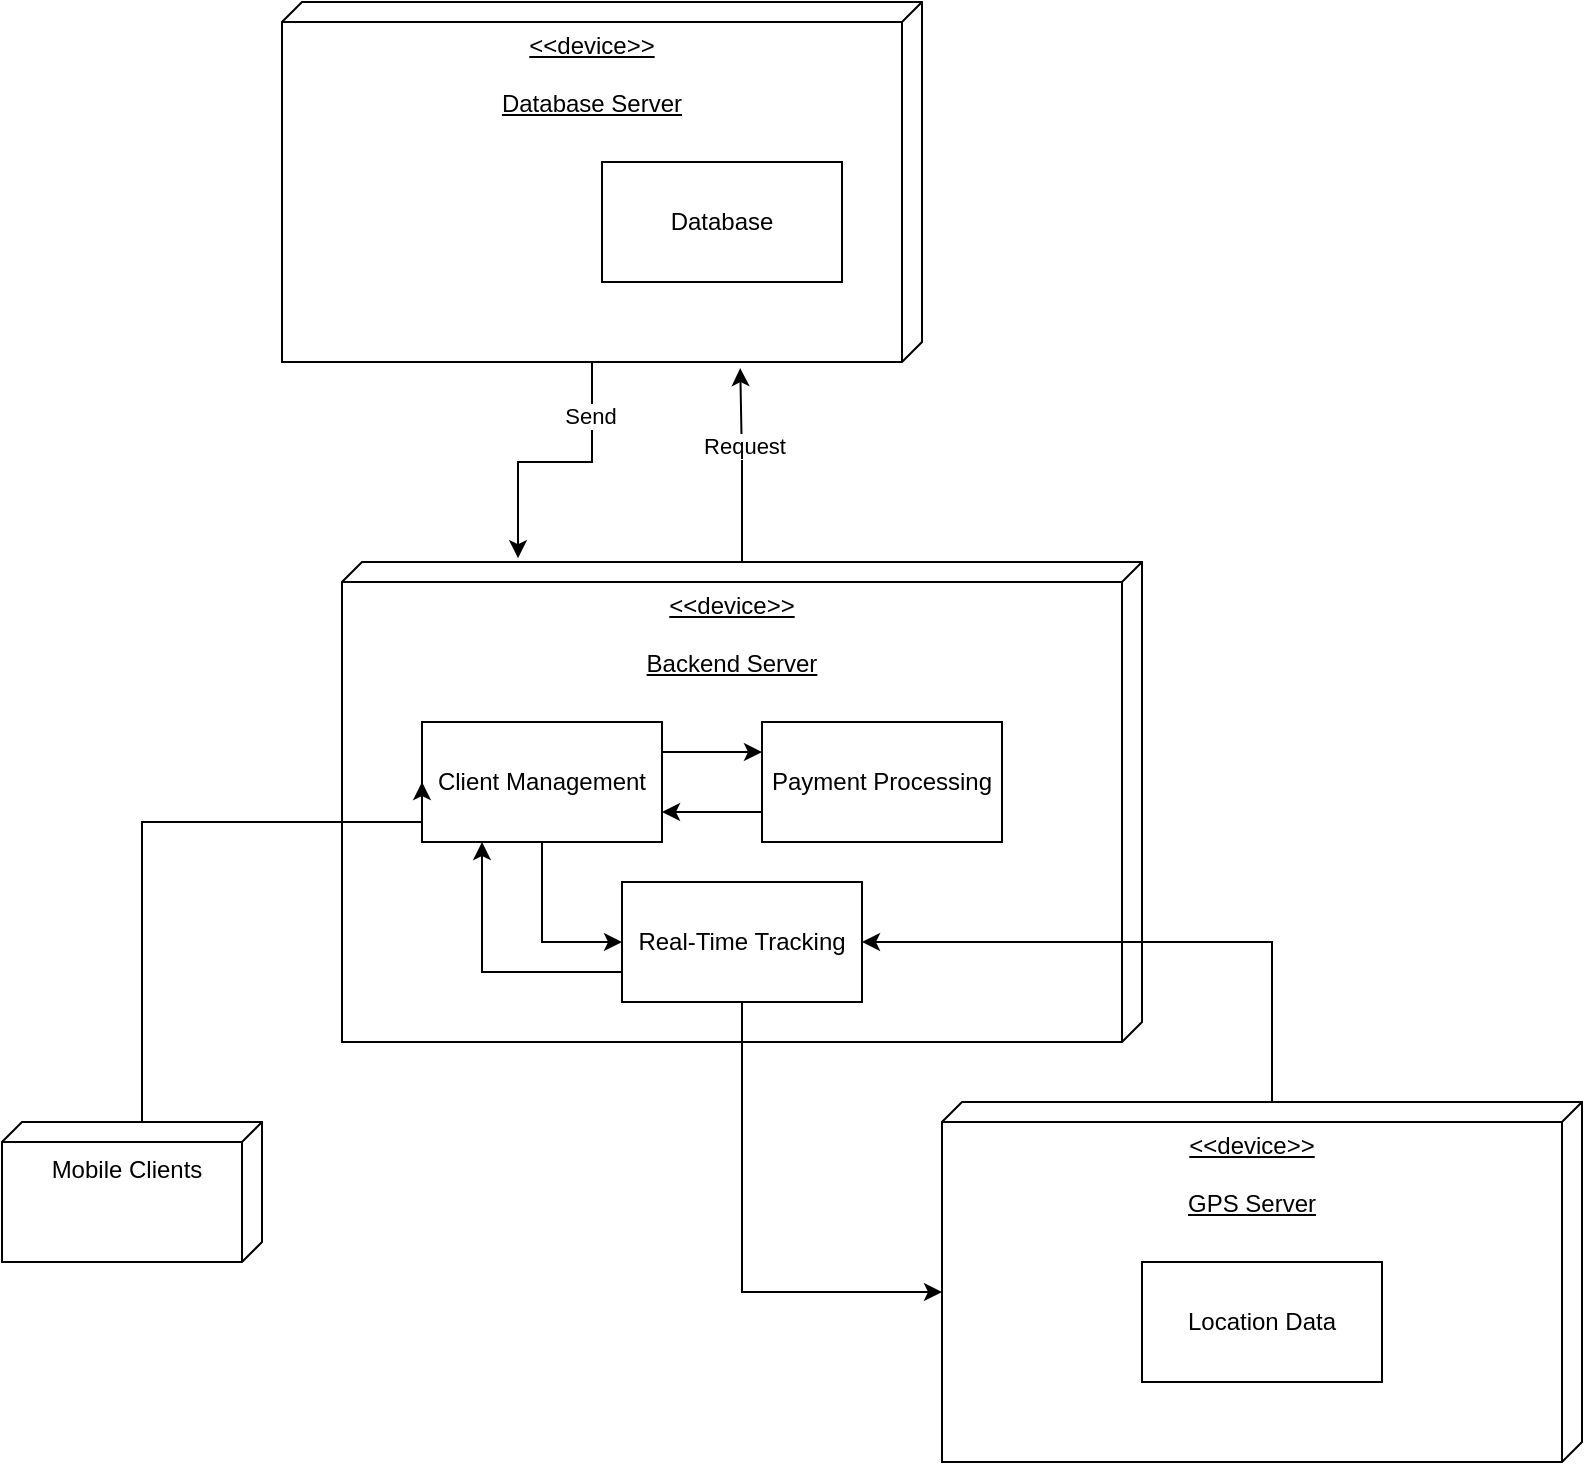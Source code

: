 <mxfile version="26.1.0">
  <diagram name="Page-1" id="35JzGls37Hoxh6enmsYt">
    <mxGraphModel dx="1451" dy="1988" grid="1" gridSize="10" guides="1" tooltips="1" connect="1" arrows="1" fold="1" page="1" pageScale="1" pageWidth="827" pageHeight="1169" math="0" shadow="0">
      <root>
        <mxCell id="0" />
        <mxCell id="1" parent="0" />
        <mxCell id="VEFYHDeU9nLeGT7K7yee-1" value="&amp;lt;&amp;lt;device&amp;gt;&amp;gt;&lt;div&gt;&lt;br&gt;&lt;/div&gt;&lt;div style=&quot;&quot;&gt;Backend Server&lt;/div&gt;" style="verticalAlign=top;align=center;spacingTop=8;spacingLeft=2;spacingRight=12;shape=cube;size=10;direction=south;fontStyle=4;html=1;whiteSpace=wrap;" vertex="1" parent="1">
          <mxGeometry x="190" y="110" width="400" height="240" as="geometry" />
        </mxCell>
        <mxCell id="VEFYHDeU9nLeGT7K7yee-9" style="edgeStyle=orthogonalEdgeStyle;rounded=0;orthogonalLoop=1;jettySize=auto;html=1;exitX=1;exitY=0.25;exitDx=0;exitDy=0;entryX=0;entryY=0.25;entryDx=0;entryDy=0;" edge="1" parent="1" source="VEFYHDeU9nLeGT7K7yee-2" target="VEFYHDeU9nLeGT7K7yee-3">
          <mxGeometry relative="1" as="geometry" />
        </mxCell>
        <mxCell id="VEFYHDeU9nLeGT7K7yee-17" style="edgeStyle=orthogonalEdgeStyle;rounded=0;orthogonalLoop=1;jettySize=auto;html=1;entryX=0;entryY=0.5;entryDx=0;entryDy=0;" edge="1" parent="1" source="VEFYHDeU9nLeGT7K7yee-2" target="VEFYHDeU9nLeGT7K7yee-16">
          <mxGeometry relative="1" as="geometry" />
        </mxCell>
        <mxCell id="VEFYHDeU9nLeGT7K7yee-2" value="Client&lt;span style=&quot;color: rgba(0, 0, 0, 0); font-family: monospace; font-size: 0px; text-align: start; text-wrap-mode: nowrap;&quot;&gt;%3CmxGraphModel%3E%3Croot%3E%3CmxCell%20id%3D%220%22%2F%3E%3CmxCell%20id%3D%221%22%20parent%3D%220%22%2F%3E%3CmxCell%20id%3D%222%22%20value%3D%22%22%20style%3D%22endArrow%3Dclassic%3Bhtml%3D1%3Brounded%3D0%3B%22%20edge%3D%221%22%20parent%3D%221%22%3E%3CmxGeometry%20width%3D%2250%22%20height%3D%2250%22%20relative%3D%221%22%20as%3D%22geometry%22%3E%3CmxPoint%20x%3D%22314%22%20y%3D%22400%22%20as%3D%22sourcePoint%22%2F%3E%3CmxPoint%20x%3D%22414%22%20y%3D%22430%22%20as%3D%22targetPoint%22%2F%3E%3C%2FmxGeometry%3E%3C%2FmxCell%3E%3CmxCell%20id%3D%223%22%20value%3D%226%3A%20add_fine()%22%20style%3D%22edgeLabel%3Bhtml%3D1%3Balign%3Dcenter%3BverticalAlign%3Dmiddle%3Bresizable%3D0%3Bpoints%3D%5B%5D%3B%22%20vertex%3D%221%22%20connectable%3D%220%22%20parent%3D%222%22%3E%3CmxGeometry%20x%3D%22-0.05%22%20y%3D%22-1%22%20relative%3D%221%22%20as%3D%22geometry%22%3E%3CmxPoint%20x%3D%2227%22%20y%3D%22-15%22%20as%3D%22offset%22%2F%3E%3C%2FmxGeometry%3E%3C%2FmxCell%3E%3C%2Froot%3E%3C%2FmxGraphModel%3E&lt;/span&gt;&amp;nbsp;Management" style="rounded=0;whiteSpace=wrap;html=1;" vertex="1" parent="1">
          <mxGeometry x="230" y="190" width="120" height="60" as="geometry" />
        </mxCell>
        <mxCell id="VEFYHDeU9nLeGT7K7yee-8" style="edgeStyle=orthogonalEdgeStyle;rounded=0;orthogonalLoop=1;jettySize=auto;html=1;entryX=1;entryY=0.75;entryDx=0;entryDy=0;exitX=0;exitY=0.75;exitDx=0;exitDy=0;" edge="1" parent="1" source="VEFYHDeU9nLeGT7K7yee-3" target="VEFYHDeU9nLeGT7K7yee-2">
          <mxGeometry relative="1" as="geometry" />
        </mxCell>
        <mxCell id="VEFYHDeU9nLeGT7K7yee-3" value="Payment Processing" style="rounded=0;whiteSpace=wrap;html=1;" vertex="1" parent="1">
          <mxGeometry x="400" y="190" width="120" height="60" as="geometry" />
        </mxCell>
        <mxCell id="VEFYHDeU9nLeGT7K7yee-6" style="edgeStyle=orthogonalEdgeStyle;rounded=0;orthogonalLoop=1;jettySize=auto;html=1;entryX=0;entryY=0.5;entryDx=0;entryDy=0;" edge="1" parent="1" source="VEFYHDeU9nLeGT7K7yee-4" target="VEFYHDeU9nLeGT7K7yee-2">
          <mxGeometry relative="1" as="geometry">
            <Array as="points">
              <mxPoint x="90" y="240" />
            </Array>
          </mxGeometry>
        </mxCell>
        <mxCell id="VEFYHDeU9nLeGT7K7yee-4" value="Mobile Clients" style="verticalAlign=top;align=center;shape=cube;size=10;direction=south;fontStyle=0;html=1;boundedLbl=1;spacingLeft=5;whiteSpace=wrap;" vertex="1" parent="1">
          <mxGeometry x="20" y="390" width="130" height="70" as="geometry" />
        </mxCell>
        <mxCell id="VEFYHDeU9nLeGT7K7yee-10" value="&amp;lt;&amp;lt;device&amp;gt;&amp;gt;&lt;div&gt;&lt;br&gt;&lt;/div&gt;&lt;div style=&quot;&quot;&gt;Database Server&lt;/div&gt;" style="verticalAlign=top;align=center;spacingTop=8;spacingLeft=2;spacingRight=12;shape=cube;size=10;direction=south;fontStyle=4;html=1;whiteSpace=wrap;" vertex="1" parent="1">
          <mxGeometry x="160" y="-170" width="320" height="180" as="geometry" />
        </mxCell>
        <mxCell id="VEFYHDeU9nLeGT7K7yee-11" value="Database" style="rounded=0;whiteSpace=wrap;html=1;" vertex="1" parent="1">
          <mxGeometry x="320" y="-90" width="120" height="60" as="geometry" />
        </mxCell>
        <mxCell id="VEFYHDeU9nLeGT7K7yee-12" style="edgeStyle=orthogonalEdgeStyle;rounded=0;orthogonalLoop=1;jettySize=auto;html=1;exitX=0;exitY=0;exitDx=180;exitDy=165;exitPerimeter=0;entryX=-0.008;entryY=0.78;entryDx=0;entryDy=0;entryPerimeter=0;" edge="1" parent="1" source="VEFYHDeU9nLeGT7K7yee-10" target="VEFYHDeU9nLeGT7K7yee-1">
          <mxGeometry relative="1" as="geometry" />
        </mxCell>
        <mxCell id="VEFYHDeU9nLeGT7K7yee-15" value="Send" style="edgeLabel;html=1;align=center;verticalAlign=middle;resizable=0;points=[];" vertex="1" connectable="0" parent="VEFYHDeU9nLeGT7K7yee-12">
          <mxGeometry x="-0.6" y="-1" relative="1" as="geometry">
            <mxPoint as="offset" />
          </mxGeometry>
        </mxCell>
        <mxCell id="VEFYHDeU9nLeGT7K7yee-13" style="edgeStyle=orthogonalEdgeStyle;rounded=0;orthogonalLoop=1;jettySize=auto;html=1;entryX=1.017;entryY=0.284;entryDx=0;entryDy=0;entryPerimeter=0;" edge="1" parent="1" source="VEFYHDeU9nLeGT7K7yee-1" target="VEFYHDeU9nLeGT7K7yee-10">
          <mxGeometry relative="1" as="geometry" />
        </mxCell>
        <mxCell id="VEFYHDeU9nLeGT7K7yee-14" value="Request" style="edgeLabel;html=1;align=center;verticalAlign=middle;resizable=0;points=[];" vertex="1" connectable="0" parent="VEFYHDeU9nLeGT7K7yee-13">
          <mxGeometry x="0.204" y="-2" relative="1" as="geometry">
            <mxPoint as="offset" />
          </mxGeometry>
        </mxCell>
        <mxCell id="VEFYHDeU9nLeGT7K7yee-22" style="edgeStyle=orthogonalEdgeStyle;rounded=0;orthogonalLoop=1;jettySize=auto;html=1;exitX=0;exitY=0.75;exitDx=0;exitDy=0;entryX=0.25;entryY=1;entryDx=0;entryDy=0;" edge="1" parent="1" source="VEFYHDeU9nLeGT7K7yee-16" target="VEFYHDeU9nLeGT7K7yee-2">
          <mxGeometry relative="1" as="geometry" />
        </mxCell>
        <mxCell id="VEFYHDeU9nLeGT7K7yee-16" value="Real-Time Tracking" style="rounded=0;whiteSpace=wrap;html=1;" vertex="1" parent="1">
          <mxGeometry x="330" y="270" width="120" height="60" as="geometry" />
        </mxCell>
        <mxCell id="VEFYHDeU9nLeGT7K7yee-21" style="edgeStyle=orthogonalEdgeStyle;rounded=0;orthogonalLoop=1;jettySize=auto;html=1;entryX=1;entryY=0.5;entryDx=0;entryDy=0;exitX=0;exitY=0;exitDx=0;exitDy=155;exitPerimeter=0;" edge="1" parent="1" source="VEFYHDeU9nLeGT7K7yee-18" target="VEFYHDeU9nLeGT7K7yee-16">
          <mxGeometry relative="1" as="geometry" />
        </mxCell>
        <mxCell id="VEFYHDeU9nLeGT7K7yee-18" value="&amp;lt;&amp;lt;device&amp;gt;&amp;gt;&lt;div&gt;&lt;br&gt;&lt;/div&gt;&lt;div style=&quot;&quot;&gt;GPS Server&lt;/div&gt;" style="verticalAlign=top;align=center;spacingTop=8;spacingLeft=2;spacingRight=12;shape=cube;size=10;direction=south;fontStyle=4;html=1;whiteSpace=wrap;" vertex="1" parent="1">
          <mxGeometry x="490" y="380" width="320" height="180" as="geometry" />
        </mxCell>
        <mxCell id="VEFYHDeU9nLeGT7K7yee-19" value="Location Data" style="rounded=0;whiteSpace=wrap;html=1;" vertex="1" parent="1">
          <mxGeometry x="590" y="460" width="120" height="60" as="geometry" />
        </mxCell>
        <mxCell id="VEFYHDeU9nLeGT7K7yee-20" style="edgeStyle=orthogonalEdgeStyle;rounded=0;orthogonalLoop=1;jettySize=auto;html=1;entryX=0;entryY=0;entryDx=95;entryDy=320;entryPerimeter=0;exitX=0.5;exitY=1;exitDx=0;exitDy=0;" edge="1" parent="1" source="VEFYHDeU9nLeGT7K7yee-16" target="VEFYHDeU9nLeGT7K7yee-18">
          <mxGeometry relative="1" as="geometry" />
        </mxCell>
      </root>
    </mxGraphModel>
  </diagram>
</mxfile>
